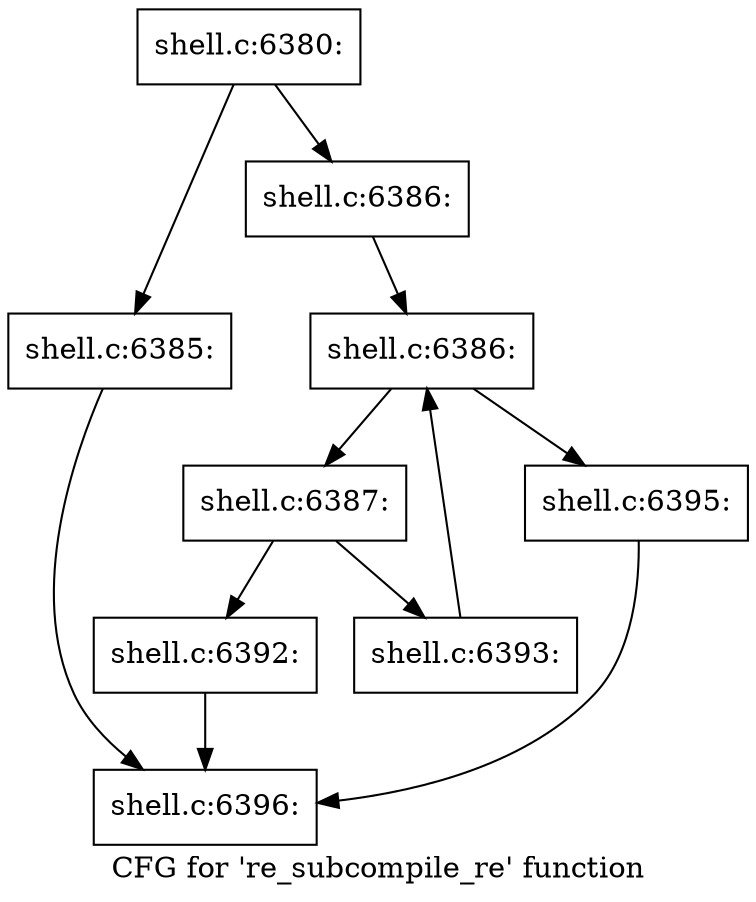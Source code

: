 digraph "CFG for 're_subcompile_re' function" {
	label="CFG for 're_subcompile_re' function";

	Node0x560276a1a210 [shape=record,label="{shell.c:6380:}"];
	Node0x560276a1a210 -> Node0x56027635b090;
	Node0x560276a1a210 -> Node0x5602766e4b50;
	Node0x56027635b090 [shape=record,label="{shell.c:6385:}"];
	Node0x56027635b090 -> Node0x560276a1a390;
	Node0x5602766e4b50 [shape=record,label="{shell.c:6386:}"];
	Node0x5602766e4b50 -> Node0x5602766e5010;
	Node0x5602766e5010 [shape=record,label="{shell.c:6386:}"];
	Node0x5602766e5010 -> Node0x5602766e5300;
	Node0x5602766e5010 -> Node0x5602766e5090;
	Node0x5602766e5300 [shape=record,label="{shell.c:6387:}"];
	Node0x5602766e5300 -> Node0x560276a24370;
	Node0x5602766e5300 -> Node0x560276a243c0;
	Node0x560276a24370 [shape=record,label="{shell.c:6392:}"];
	Node0x560276a24370 -> Node0x560276a1a390;
	Node0x560276a243c0 [shape=record,label="{shell.c:6393:}"];
	Node0x560276a243c0 -> Node0x5602766e5010;
	Node0x5602766e5090 [shape=record,label="{shell.c:6395:}"];
	Node0x5602766e5090 -> Node0x560276a1a390;
	Node0x560276a1a390 [shape=record,label="{shell.c:6396:}"];
}

